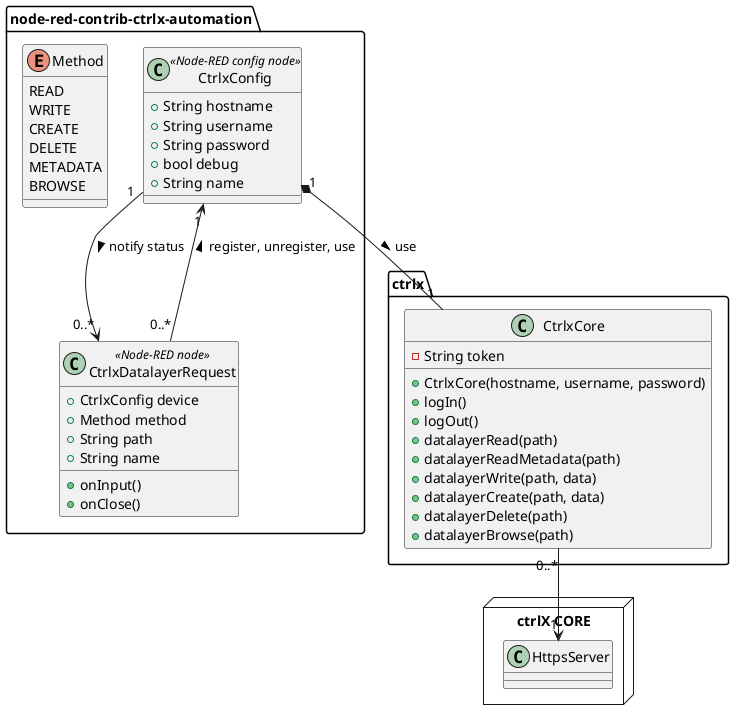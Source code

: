 @startuml Overview
skinparam componentStyle uml2

package ctrlx {

  class CtrlxCore
  {
    -String token
    +CtrlxCore(hostname, username, password)
    +logIn()
    +logOut()
    +datalayerRead(path)
    +datalayerReadMetadata(path)
    +datalayerWrite(path, data)
    +datalayerCreate(path, data)
    +datalayerDelete(path)
    +datalayerBrowse(path)
  }

}

package node-red-contrib-ctrlx-automation {

  class CtrlxConfig << Node-RED config node >>
  {
    +String hostname
    +String username
    +String password
    +bool debug
    +String name
  }

  enum Method {
    READ
    WRITE
    CREATE
    DELETE
    METADATA
    BROWSE
  }

  class CtrlxDatalayerRequest << Node-RED node >>
  {
    +CtrlxConfig device
    +Method method
    +String path
    +String name
    +onInput()
    +onClose()
  }
}


package "ctrlX CORE" <<Node>> {
  class HttpsServer
}


CtrlxConfig "1" *-- "1" CtrlxCore : use >

CtrlxDatalayerRequest "0..*" --> "1" CtrlxConfig : register, unregister, use >

CtrlxConfig "1" --> "0..*" CtrlxDatalayerRequest  : notify status >

CtrlxCore "0..*" --> "1" HttpsServer

@enduml
